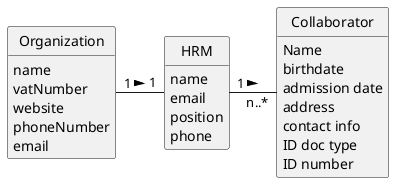 @startuml
skinparam monochrome true
skinparam packageStyle rectangle
skinparam shadowing false



skinparam classAttributeIconSize 0

hide circle
hide methods



class Organization {
    name
    vatNumber
    website
    phoneNumber
    email
}

class Collaborator {
Name
birthdate
admission date
address
contact info
 ID doc type
 ID number
}




class HRM {
    name
    email
    position
    phone
}




Organization "1" - "1" HRM :  >

HRM "1" - "n..*" Collaborator : >



@enduml